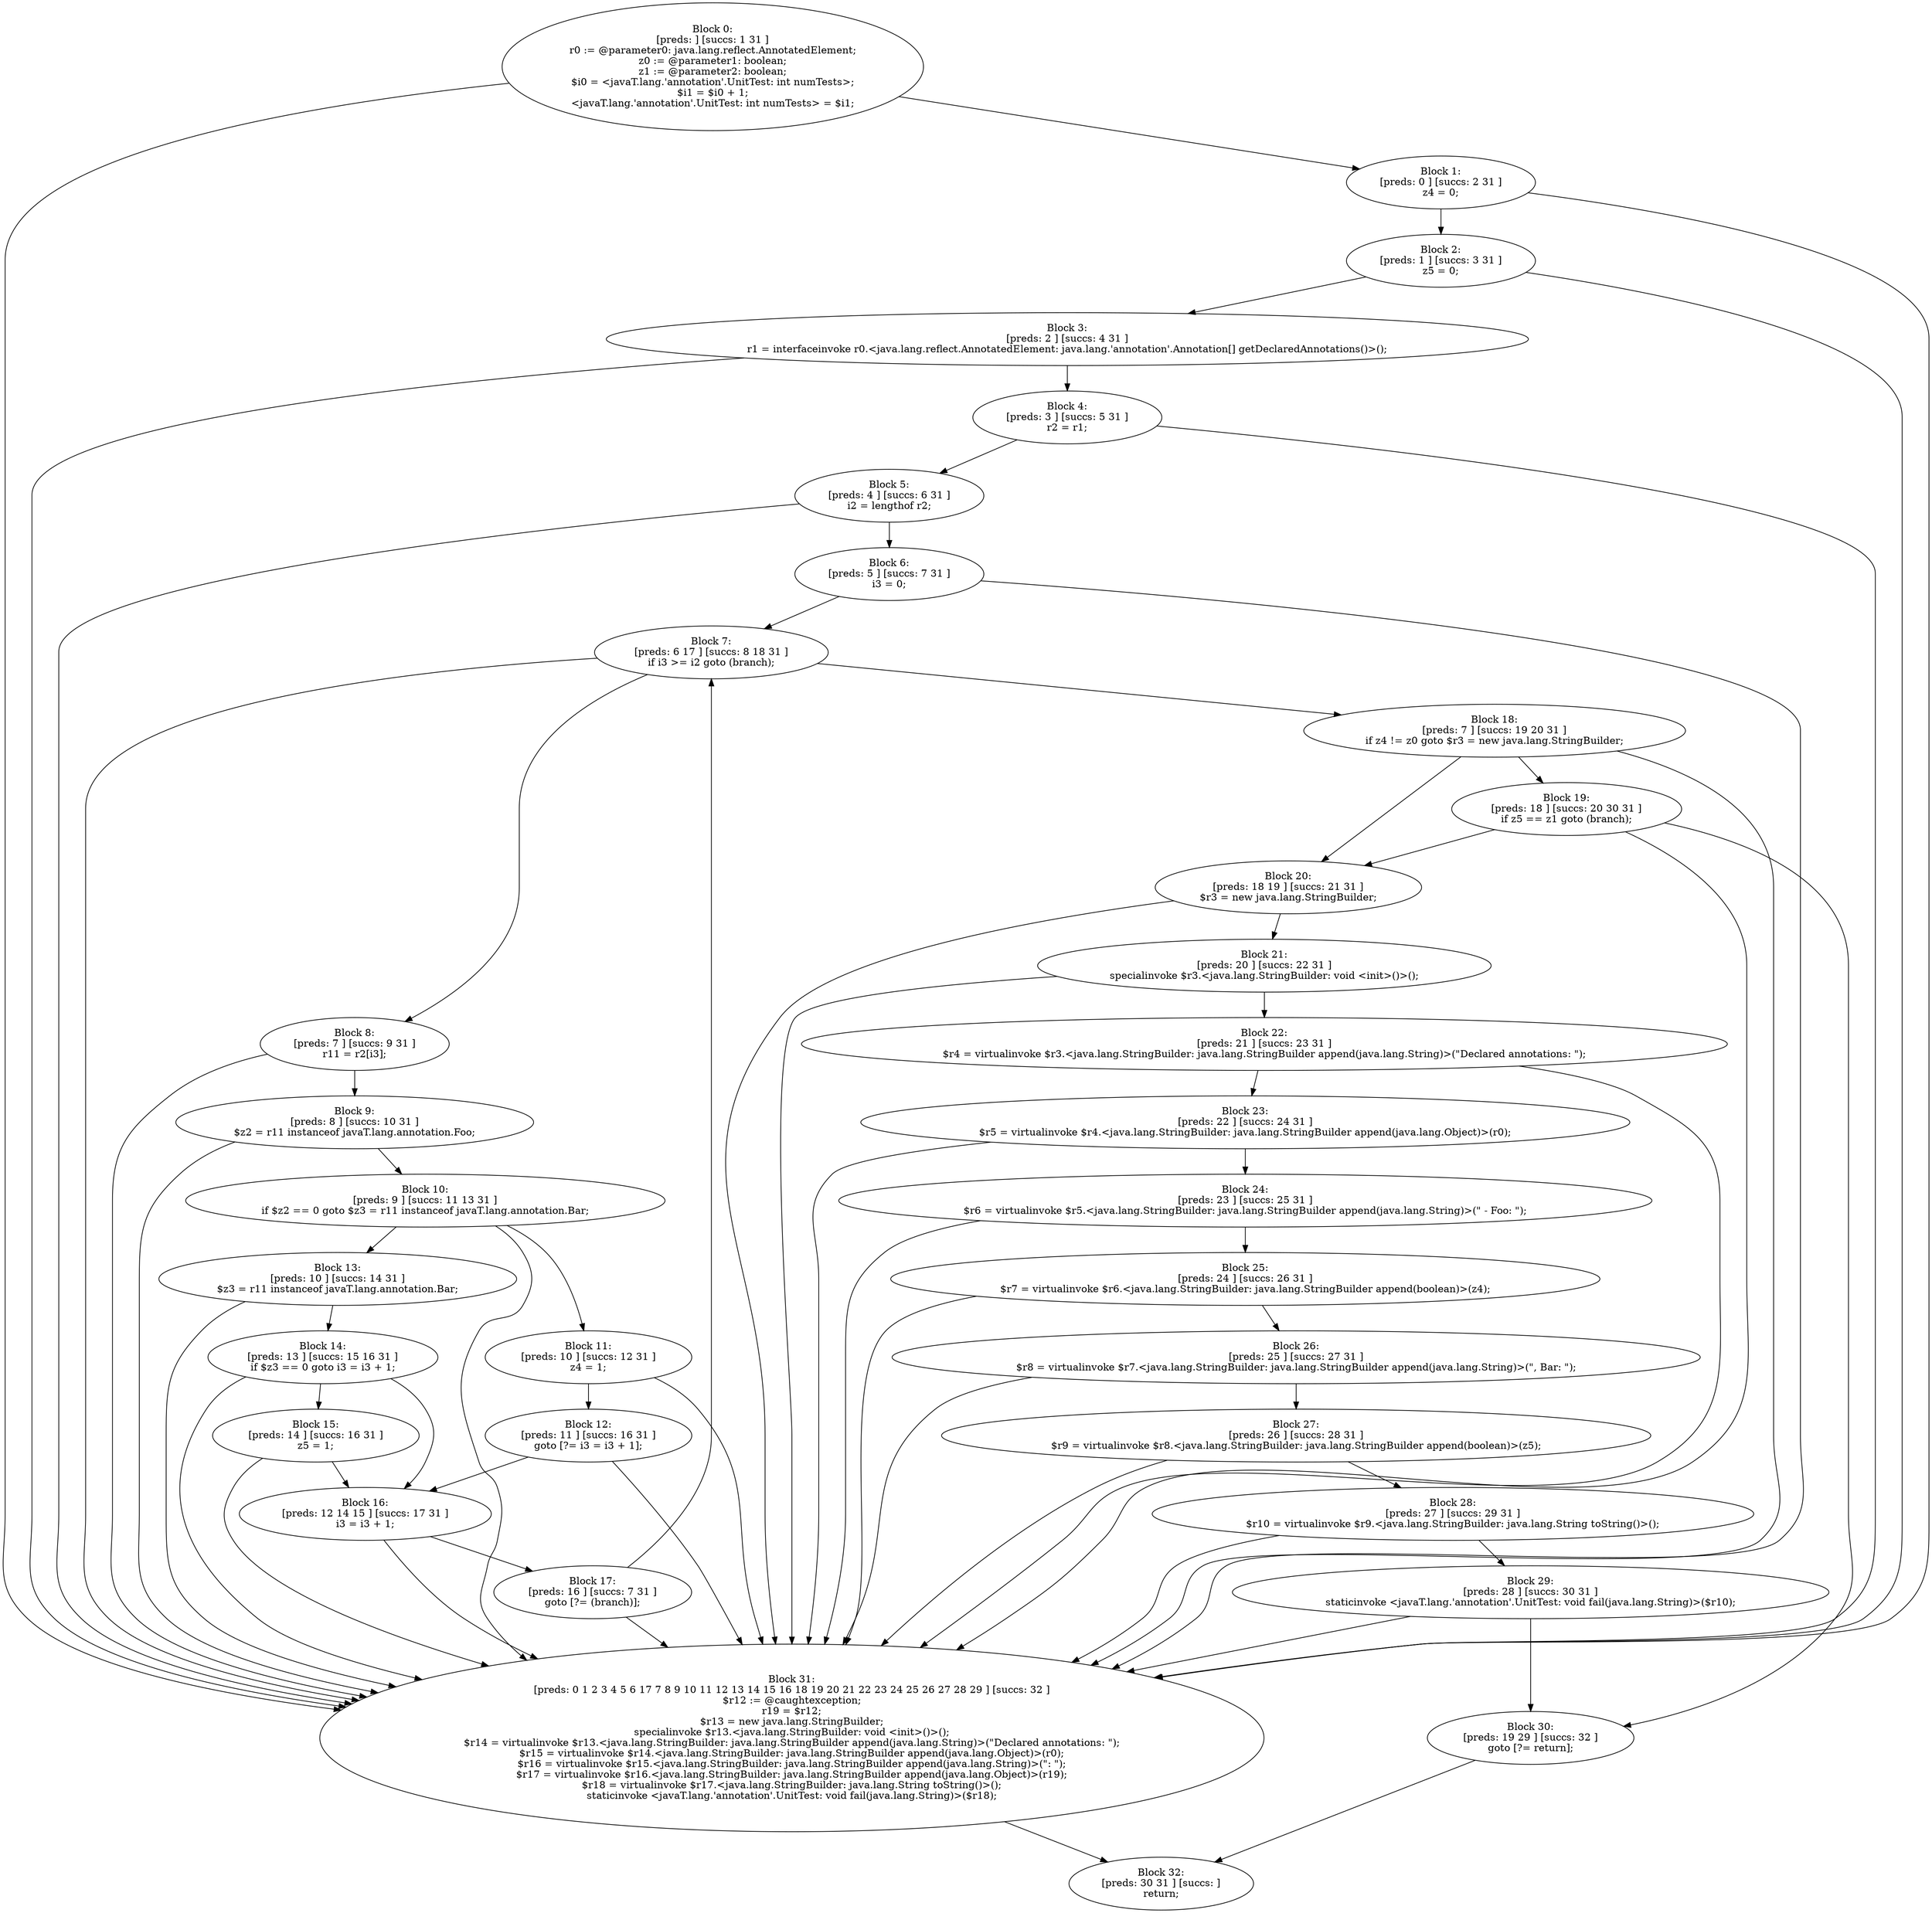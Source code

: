 digraph "unitGraph" {
    "Block 0:
[preds: ] [succs: 1 31 ]
r0 := @parameter0: java.lang.reflect.AnnotatedElement;
z0 := @parameter1: boolean;
z1 := @parameter2: boolean;
$i0 = <javaT.lang.'annotation'.UnitTest: int numTests>;
$i1 = $i0 + 1;
<javaT.lang.'annotation'.UnitTest: int numTests> = $i1;
"
    "Block 1:
[preds: 0 ] [succs: 2 31 ]
z4 = 0;
"
    "Block 2:
[preds: 1 ] [succs: 3 31 ]
z5 = 0;
"
    "Block 3:
[preds: 2 ] [succs: 4 31 ]
r1 = interfaceinvoke r0.<java.lang.reflect.AnnotatedElement: java.lang.'annotation'.Annotation[] getDeclaredAnnotations()>();
"
    "Block 4:
[preds: 3 ] [succs: 5 31 ]
r2 = r1;
"
    "Block 5:
[preds: 4 ] [succs: 6 31 ]
i2 = lengthof r2;
"
    "Block 6:
[preds: 5 ] [succs: 7 31 ]
i3 = 0;
"
    "Block 7:
[preds: 6 17 ] [succs: 8 18 31 ]
if i3 >= i2 goto (branch);
"
    "Block 8:
[preds: 7 ] [succs: 9 31 ]
r11 = r2[i3];
"
    "Block 9:
[preds: 8 ] [succs: 10 31 ]
$z2 = r11 instanceof javaT.lang.annotation.Foo;
"
    "Block 10:
[preds: 9 ] [succs: 11 13 31 ]
if $z2 == 0 goto $z3 = r11 instanceof javaT.lang.annotation.Bar;
"
    "Block 11:
[preds: 10 ] [succs: 12 31 ]
z4 = 1;
"
    "Block 12:
[preds: 11 ] [succs: 16 31 ]
goto [?= i3 = i3 + 1];
"
    "Block 13:
[preds: 10 ] [succs: 14 31 ]
$z3 = r11 instanceof javaT.lang.annotation.Bar;
"
    "Block 14:
[preds: 13 ] [succs: 15 16 31 ]
if $z3 == 0 goto i3 = i3 + 1;
"
    "Block 15:
[preds: 14 ] [succs: 16 31 ]
z5 = 1;
"
    "Block 16:
[preds: 12 14 15 ] [succs: 17 31 ]
i3 = i3 + 1;
"
    "Block 17:
[preds: 16 ] [succs: 7 31 ]
goto [?= (branch)];
"
    "Block 18:
[preds: 7 ] [succs: 19 20 31 ]
if z4 != z0 goto $r3 = new java.lang.StringBuilder;
"
    "Block 19:
[preds: 18 ] [succs: 20 30 31 ]
if z5 == z1 goto (branch);
"
    "Block 20:
[preds: 18 19 ] [succs: 21 31 ]
$r3 = new java.lang.StringBuilder;
"
    "Block 21:
[preds: 20 ] [succs: 22 31 ]
specialinvoke $r3.<java.lang.StringBuilder: void <init>()>();
"
    "Block 22:
[preds: 21 ] [succs: 23 31 ]
$r4 = virtualinvoke $r3.<java.lang.StringBuilder: java.lang.StringBuilder append(java.lang.String)>(\"Declared annotations: \");
"
    "Block 23:
[preds: 22 ] [succs: 24 31 ]
$r5 = virtualinvoke $r4.<java.lang.StringBuilder: java.lang.StringBuilder append(java.lang.Object)>(r0);
"
    "Block 24:
[preds: 23 ] [succs: 25 31 ]
$r6 = virtualinvoke $r5.<java.lang.StringBuilder: java.lang.StringBuilder append(java.lang.String)>(\" - Foo: \");
"
    "Block 25:
[preds: 24 ] [succs: 26 31 ]
$r7 = virtualinvoke $r6.<java.lang.StringBuilder: java.lang.StringBuilder append(boolean)>(z4);
"
    "Block 26:
[preds: 25 ] [succs: 27 31 ]
$r8 = virtualinvoke $r7.<java.lang.StringBuilder: java.lang.StringBuilder append(java.lang.String)>(\", Bar: \");
"
    "Block 27:
[preds: 26 ] [succs: 28 31 ]
$r9 = virtualinvoke $r8.<java.lang.StringBuilder: java.lang.StringBuilder append(boolean)>(z5);
"
    "Block 28:
[preds: 27 ] [succs: 29 31 ]
$r10 = virtualinvoke $r9.<java.lang.StringBuilder: java.lang.String toString()>();
"
    "Block 29:
[preds: 28 ] [succs: 30 31 ]
staticinvoke <javaT.lang.'annotation'.UnitTest: void fail(java.lang.String)>($r10);
"
    "Block 30:
[preds: 19 29 ] [succs: 32 ]
goto [?= return];
"
    "Block 31:
[preds: 0 1 2 3 4 5 6 17 7 8 9 10 11 12 13 14 15 16 18 19 20 21 22 23 24 25 26 27 28 29 ] [succs: 32 ]
$r12 := @caughtexception;
r19 = $r12;
$r13 = new java.lang.StringBuilder;
specialinvoke $r13.<java.lang.StringBuilder: void <init>()>();
$r14 = virtualinvoke $r13.<java.lang.StringBuilder: java.lang.StringBuilder append(java.lang.String)>(\"Declared annotations: \");
$r15 = virtualinvoke $r14.<java.lang.StringBuilder: java.lang.StringBuilder append(java.lang.Object)>(r0);
$r16 = virtualinvoke $r15.<java.lang.StringBuilder: java.lang.StringBuilder append(java.lang.String)>(\": \");
$r17 = virtualinvoke $r16.<java.lang.StringBuilder: java.lang.StringBuilder append(java.lang.Object)>(r19);
$r18 = virtualinvoke $r17.<java.lang.StringBuilder: java.lang.String toString()>();
staticinvoke <javaT.lang.'annotation'.UnitTest: void fail(java.lang.String)>($r18);
"
    "Block 32:
[preds: 30 31 ] [succs: ]
return;
"
    "Block 0:
[preds: ] [succs: 1 31 ]
r0 := @parameter0: java.lang.reflect.AnnotatedElement;
z0 := @parameter1: boolean;
z1 := @parameter2: boolean;
$i0 = <javaT.lang.'annotation'.UnitTest: int numTests>;
$i1 = $i0 + 1;
<javaT.lang.'annotation'.UnitTest: int numTests> = $i1;
"->"Block 1:
[preds: 0 ] [succs: 2 31 ]
z4 = 0;
";
    "Block 0:
[preds: ] [succs: 1 31 ]
r0 := @parameter0: java.lang.reflect.AnnotatedElement;
z0 := @parameter1: boolean;
z1 := @parameter2: boolean;
$i0 = <javaT.lang.'annotation'.UnitTest: int numTests>;
$i1 = $i0 + 1;
<javaT.lang.'annotation'.UnitTest: int numTests> = $i1;
"->"Block 31:
[preds: 0 1 2 3 4 5 6 17 7 8 9 10 11 12 13 14 15 16 18 19 20 21 22 23 24 25 26 27 28 29 ] [succs: 32 ]
$r12 := @caughtexception;
r19 = $r12;
$r13 = new java.lang.StringBuilder;
specialinvoke $r13.<java.lang.StringBuilder: void <init>()>();
$r14 = virtualinvoke $r13.<java.lang.StringBuilder: java.lang.StringBuilder append(java.lang.String)>(\"Declared annotations: \");
$r15 = virtualinvoke $r14.<java.lang.StringBuilder: java.lang.StringBuilder append(java.lang.Object)>(r0);
$r16 = virtualinvoke $r15.<java.lang.StringBuilder: java.lang.StringBuilder append(java.lang.String)>(\": \");
$r17 = virtualinvoke $r16.<java.lang.StringBuilder: java.lang.StringBuilder append(java.lang.Object)>(r19);
$r18 = virtualinvoke $r17.<java.lang.StringBuilder: java.lang.String toString()>();
staticinvoke <javaT.lang.'annotation'.UnitTest: void fail(java.lang.String)>($r18);
";
    "Block 1:
[preds: 0 ] [succs: 2 31 ]
z4 = 0;
"->"Block 2:
[preds: 1 ] [succs: 3 31 ]
z5 = 0;
";
    "Block 1:
[preds: 0 ] [succs: 2 31 ]
z4 = 0;
"->"Block 31:
[preds: 0 1 2 3 4 5 6 17 7 8 9 10 11 12 13 14 15 16 18 19 20 21 22 23 24 25 26 27 28 29 ] [succs: 32 ]
$r12 := @caughtexception;
r19 = $r12;
$r13 = new java.lang.StringBuilder;
specialinvoke $r13.<java.lang.StringBuilder: void <init>()>();
$r14 = virtualinvoke $r13.<java.lang.StringBuilder: java.lang.StringBuilder append(java.lang.String)>(\"Declared annotations: \");
$r15 = virtualinvoke $r14.<java.lang.StringBuilder: java.lang.StringBuilder append(java.lang.Object)>(r0);
$r16 = virtualinvoke $r15.<java.lang.StringBuilder: java.lang.StringBuilder append(java.lang.String)>(\": \");
$r17 = virtualinvoke $r16.<java.lang.StringBuilder: java.lang.StringBuilder append(java.lang.Object)>(r19);
$r18 = virtualinvoke $r17.<java.lang.StringBuilder: java.lang.String toString()>();
staticinvoke <javaT.lang.'annotation'.UnitTest: void fail(java.lang.String)>($r18);
";
    "Block 2:
[preds: 1 ] [succs: 3 31 ]
z5 = 0;
"->"Block 3:
[preds: 2 ] [succs: 4 31 ]
r1 = interfaceinvoke r0.<java.lang.reflect.AnnotatedElement: java.lang.'annotation'.Annotation[] getDeclaredAnnotations()>();
";
    "Block 2:
[preds: 1 ] [succs: 3 31 ]
z5 = 0;
"->"Block 31:
[preds: 0 1 2 3 4 5 6 17 7 8 9 10 11 12 13 14 15 16 18 19 20 21 22 23 24 25 26 27 28 29 ] [succs: 32 ]
$r12 := @caughtexception;
r19 = $r12;
$r13 = new java.lang.StringBuilder;
specialinvoke $r13.<java.lang.StringBuilder: void <init>()>();
$r14 = virtualinvoke $r13.<java.lang.StringBuilder: java.lang.StringBuilder append(java.lang.String)>(\"Declared annotations: \");
$r15 = virtualinvoke $r14.<java.lang.StringBuilder: java.lang.StringBuilder append(java.lang.Object)>(r0);
$r16 = virtualinvoke $r15.<java.lang.StringBuilder: java.lang.StringBuilder append(java.lang.String)>(\": \");
$r17 = virtualinvoke $r16.<java.lang.StringBuilder: java.lang.StringBuilder append(java.lang.Object)>(r19);
$r18 = virtualinvoke $r17.<java.lang.StringBuilder: java.lang.String toString()>();
staticinvoke <javaT.lang.'annotation'.UnitTest: void fail(java.lang.String)>($r18);
";
    "Block 3:
[preds: 2 ] [succs: 4 31 ]
r1 = interfaceinvoke r0.<java.lang.reflect.AnnotatedElement: java.lang.'annotation'.Annotation[] getDeclaredAnnotations()>();
"->"Block 4:
[preds: 3 ] [succs: 5 31 ]
r2 = r1;
";
    "Block 3:
[preds: 2 ] [succs: 4 31 ]
r1 = interfaceinvoke r0.<java.lang.reflect.AnnotatedElement: java.lang.'annotation'.Annotation[] getDeclaredAnnotations()>();
"->"Block 31:
[preds: 0 1 2 3 4 5 6 17 7 8 9 10 11 12 13 14 15 16 18 19 20 21 22 23 24 25 26 27 28 29 ] [succs: 32 ]
$r12 := @caughtexception;
r19 = $r12;
$r13 = new java.lang.StringBuilder;
specialinvoke $r13.<java.lang.StringBuilder: void <init>()>();
$r14 = virtualinvoke $r13.<java.lang.StringBuilder: java.lang.StringBuilder append(java.lang.String)>(\"Declared annotations: \");
$r15 = virtualinvoke $r14.<java.lang.StringBuilder: java.lang.StringBuilder append(java.lang.Object)>(r0);
$r16 = virtualinvoke $r15.<java.lang.StringBuilder: java.lang.StringBuilder append(java.lang.String)>(\": \");
$r17 = virtualinvoke $r16.<java.lang.StringBuilder: java.lang.StringBuilder append(java.lang.Object)>(r19);
$r18 = virtualinvoke $r17.<java.lang.StringBuilder: java.lang.String toString()>();
staticinvoke <javaT.lang.'annotation'.UnitTest: void fail(java.lang.String)>($r18);
";
    "Block 4:
[preds: 3 ] [succs: 5 31 ]
r2 = r1;
"->"Block 5:
[preds: 4 ] [succs: 6 31 ]
i2 = lengthof r2;
";
    "Block 4:
[preds: 3 ] [succs: 5 31 ]
r2 = r1;
"->"Block 31:
[preds: 0 1 2 3 4 5 6 17 7 8 9 10 11 12 13 14 15 16 18 19 20 21 22 23 24 25 26 27 28 29 ] [succs: 32 ]
$r12 := @caughtexception;
r19 = $r12;
$r13 = new java.lang.StringBuilder;
specialinvoke $r13.<java.lang.StringBuilder: void <init>()>();
$r14 = virtualinvoke $r13.<java.lang.StringBuilder: java.lang.StringBuilder append(java.lang.String)>(\"Declared annotations: \");
$r15 = virtualinvoke $r14.<java.lang.StringBuilder: java.lang.StringBuilder append(java.lang.Object)>(r0);
$r16 = virtualinvoke $r15.<java.lang.StringBuilder: java.lang.StringBuilder append(java.lang.String)>(\": \");
$r17 = virtualinvoke $r16.<java.lang.StringBuilder: java.lang.StringBuilder append(java.lang.Object)>(r19);
$r18 = virtualinvoke $r17.<java.lang.StringBuilder: java.lang.String toString()>();
staticinvoke <javaT.lang.'annotation'.UnitTest: void fail(java.lang.String)>($r18);
";
    "Block 5:
[preds: 4 ] [succs: 6 31 ]
i2 = lengthof r2;
"->"Block 6:
[preds: 5 ] [succs: 7 31 ]
i3 = 0;
";
    "Block 5:
[preds: 4 ] [succs: 6 31 ]
i2 = lengthof r2;
"->"Block 31:
[preds: 0 1 2 3 4 5 6 17 7 8 9 10 11 12 13 14 15 16 18 19 20 21 22 23 24 25 26 27 28 29 ] [succs: 32 ]
$r12 := @caughtexception;
r19 = $r12;
$r13 = new java.lang.StringBuilder;
specialinvoke $r13.<java.lang.StringBuilder: void <init>()>();
$r14 = virtualinvoke $r13.<java.lang.StringBuilder: java.lang.StringBuilder append(java.lang.String)>(\"Declared annotations: \");
$r15 = virtualinvoke $r14.<java.lang.StringBuilder: java.lang.StringBuilder append(java.lang.Object)>(r0);
$r16 = virtualinvoke $r15.<java.lang.StringBuilder: java.lang.StringBuilder append(java.lang.String)>(\": \");
$r17 = virtualinvoke $r16.<java.lang.StringBuilder: java.lang.StringBuilder append(java.lang.Object)>(r19);
$r18 = virtualinvoke $r17.<java.lang.StringBuilder: java.lang.String toString()>();
staticinvoke <javaT.lang.'annotation'.UnitTest: void fail(java.lang.String)>($r18);
";
    "Block 6:
[preds: 5 ] [succs: 7 31 ]
i3 = 0;
"->"Block 7:
[preds: 6 17 ] [succs: 8 18 31 ]
if i3 >= i2 goto (branch);
";
    "Block 6:
[preds: 5 ] [succs: 7 31 ]
i3 = 0;
"->"Block 31:
[preds: 0 1 2 3 4 5 6 17 7 8 9 10 11 12 13 14 15 16 18 19 20 21 22 23 24 25 26 27 28 29 ] [succs: 32 ]
$r12 := @caughtexception;
r19 = $r12;
$r13 = new java.lang.StringBuilder;
specialinvoke $r13.<java.lang.StringBuilder: void <init>()>();
$r14 = virtualinvoke $r13.<java.lang.StringBuilder: java.lang.StringBuilder append(java.lang.String)>(\"Declared annotations: \");
$r15 = virtualinvoke $r14.<java.lang.StringBuilder: java.lang.StringBuilder append(java.lang.Object)>(r0);
$r16 = virtualinvoke $r15.<java.lang.StringBuilder: java.lang.StringBuilder append(java.lang.String)>(\": \");
$r17 = virtualinvoke $r16.<java.lang.StringBuilder: java.lang.StringBuilder append(java.lang.Object)>(r19);
$r18 = virtualinvoke $r17.<java.lang.StringBuilder: java.lang.String toString()>();
staticinvoke <javaT.lang.'annotation'.UnitTest: void fail(java.lang.String)>($r18);
";
    "Block 7:
[preds: 6 17 ] [succs: 8 18 31 ]
if i3 >= i2 goto (branch);
"->"Block 8:
[preds: 7 ] [succs: 9 31 ]
r11 = r2[i3];
";
    "Block 7:
[preds: 6 17 ] [succs: 8 18 31 ]
if i3 >= i2 goto (branch);
"->"Block 18:
[preds: 7 ] [succs: 19 20 31 ]
if z4 != z0 goto $r3 = new java.lang.StringBuilder;
";
    "Block 7:
[preds: 6 17 ] [succs: 8 18 31 ]
if i3 >= i2 goto (branch);
"->"Block 31:
[preds: 0 1 2 3 4 5 6 17 7 8 9 10 11 12 13 14 15 16 18 19 20 21 22 23 24 25 26 27 28 29 ] [succs: 32 ]
$r12 := @caughtexception;
r19 = $r12;
$r13 = new java.lang.StringBuilder;
specialinvoke $r13.<java.lang.StringBuilder: void <init>()>();
$r14 = virtualinvoke $r13.<java.lang.StringBuilder: java.lang.StringBuilder append(java.lang.String)>(\"Declared annotations: \");
$r15 = virtualinvoke $r14.<java.lang.StringBuilder: java.lang.StringBuilder append(java.lang.Object)>(r0);
$r16 = virtualinvoke $r15.<java.lang.StringBuilder: java.lang.StringBuilder append(java.lang.String)>(\": \");
$r17 = virtualinvoke $r16.<java.lang.StringBuilder: java.lang.StringBuilder append(java.lang.Object)>(r19);
$r18 = virtualinvoke $r17.<java.lang.StringBuilder: java.lang.String toString()>();
staticinvoke <javaT.lang.'annotation'.UnitTest: void fail(java.lang.String)>($r18);
";
    "Block 8:
[preds: 7 ] [succs: 9 31 ]
r11 = r2[i3];
"->"Block 9:
[preds: 8 ] [succs: 10 31 ]
$z2 = r11 instanceof javaT.lang.annotation.Foo;
";
    "Block 8:
[preds: 7 ] [succs: 9 31 ]
r11 = r2[i3];
"->"Block 31:
[preds: 0 1 2 3 4 5 6 17 7 8 9 10 11 12 13 14 15 16 18 19 20 21 22 23 24 25 26 27 28 29 ] [succs: 32 ]
$r12 := @caughtexception;
r19 = $r12;
$r13 = new java.lang.StringBuilder;
specialinvoke $r13.<java.lang.StringBuilder: void <init>()>();
$r14 = virtualinvoke $r13.<java.lang.StringBuilder: java.lang.StringBuilder append(java.lang.String)>(\"Declared annotations: \");
$r15 = virtualinvoke $r14.<java.lang.StringBuilder: java.lang.StringBuilder append(java.lang.Object)>(r0);
$r16 = virtualinvoke $r15.<java.lang.StringBuilder: java.lang.StringBuilder append(java.lang.String)>(\": \");
$r17 = virtualinvoke $r16.<java.lang.StringBuilder: java.lang.StringBuilder append(java.lang.Object)>(r19);
$r18 = virtualinvoke $r17.<java.lang.StringBuilder: java.lang.String toString()>();
staticinvoke <javaT.lang.'annotation'.UnitTest: void fail(java.lang.String)>($r18);
";
    "Block 9:
[preds: 8 ] [succs: 10 31 ]
$z2 = r11 instanceof javaT.lang.annotation.Foo;
"->"Block 10:
[preds: 9 ] [succs: 11 13 31 ]
if $z2 == 0 goto $z3 = r11 instanceof javaT.lang.annotation.Bar;
";
    "Block 9:
[preds: 8 ] [succs: 10 31 ]
$z2 = r11 instanceof javaT.lang.annotation.Foo;
"->"Block 31:
[preds: 0 1 2 3 4 5 6 17 7 8 9 10 11 12 13 14 15 16 18 19 20 21 22 23 24 25 26 27 28 29 ] [succs: 32 ]
$r12 := @caughtexception;
r19 = $r12;
$r13 = new java.lang.StringBuilder;
specialinvoke $r13.<java.lang.StringBuilder: void <init>()>();
$r14 = virtualinvoke $r13.<java.lang.StringBuilder: java.lang.StringBuilder append(java.lang.String)>(\"Declared annotations: \");
$r15 = virtualinvoke $r14.<java.lang.StringBuilder: java.lang.StringBuilder append(java.lang.Object)>(r0);
$r16 = virtualinvoke $r15.<java.lang.StringBuilder: java.lang.StringBuilder append(java.lang.String)>(\": \");
$r17 = virtualinvoke $r16.<java.lang.StringBuilder: java.lang.StringBuilder append(java.lang.Object)>(r19);
$r18 = virtualinvoke $r17.<java.lang.StringBuilder: java.lang.String toString()>();
staticinvoke <javaT.lang.'annotation'.UnitTest: void fail(java.lang.String)>($r18);
";
    "Block 10:
[preds: 9 ] [succs: 11 13 31 ]
if $z2 == 0 goto $z3 = r11 instanceof javaT.lang.annotation.Bar;
"->"Block 11:
[preds: 10 ] [succs: 12 31 ]
z4 = 1;
";
    "Block 10:
[preds: 9 ] [succs: 11 13 31 ]
if $z2 == 0 goto $z3 = r11 instanceof javaT.lang.annotation.Bar;
"->"Block 13:
[preds: 10 ] [succs: 14 31 ]
$z3 = r11 instanceof javaT.lang.annotation.Bar;
";
    "Block 10:
[preds: 9 ] [succs: 11 13 31 ]
if $z2 == 0 goto $z3 = r11 instanceof javaT.lang.annotation.Bar;
"->"Block 31:
[preds: 0 1 2 3 4 5 6 17 7 8 9 10 11 12 13 14 15 16 18 19 20 21 22 23 24 25 26 27 28 29 ] [succs: 32 ]
$r12 := @caughtexception;
r19 = $r12;
$r13 = new java.lang.StringBuilder;
specialinvoke $r13.<java.lang.StringBuilder: void <init>()>();
$r14 = virtualinvoke $r13.<java.lang.StringBuilder: java.lang.StringBuilder append(java.lang.String)>(\"Declared annotations: \");
$r15 = virtualinvoke $r14.<java.lang.StringBuilder: java.lang.StringBuilder append(java.lang.Object)>(r0);
$r16 = virtualinvoke $r15.<java.lang.StringBuilder: java.lang.StringBuilder append(java.lang.String)>(\": \");
$r17 = virtualinvoke $r16.<java.lang.StringBuilder: java.lang.StringBuilder append(java.lang.Object)>(r19);
$r18 = virtualinvoke $r17.<java.lang.StringBuilder: java.lang.String toString()>();
staticinvoke <javaT.lang.'annotation'.UnitTest: void fail(java.lang.String)>($r18);
";
    "Block 11:
[preds: 10 ] [succs: 12 31 ]
z4 = 1;
"->"Block 12:
[preds: 11 ] [succs: 16 31 ]
goto [?= i3 = i3 + 1];
";
    "Block 11:
[preds: 10 ] [succs: 12 31 ]
z4 = 1;
"->"Block 31:
[preds: 0 1 2 3 4 5 6 17 7 8 9 10 11 12 13 14 15 16 18 19 20 21 22 23 24 25 26 27 28 29 ] [succs: 32 ]
$r12 := @caughtexception;
r19 = $r12;
$r13 = new java.lang.StringBuilder;
specialinvoke $r13.<java.lang.StringBuilder: void <init>()>();
$r14 = virtualinvoke $r13.<java.lang.StringBuilder: java.lang.StringBuilder append(java.lang.String)>(\"Declared annotations: \");
$r15 = virtualinvoke $r14.<java.lang.StringBuilder: java.lang.StringBuilder append(java.lang.Object)>(r0);
$r16 = virtualinvoke $r15.<java.lang.StringBuilder: java.lang.StringBuilder append(java.lang.String)>(\": \");
$r17 = virtualinvoke $r16.<java.lang.StringBuilder: java.lang.StringBuilder append(java.lang.Object)>(r19);
$r18 = virtualinvoke $r17.<java.lang.StringBuilder: java.lang.String toString()>();
staticinvoke <javaT.lang.'annotation'.UnitTest: void fail(java.lang.String)>($r18);
";
    "Block 12:
[preds: 11 ] [succs: 16 31 ]
goto [?= i3 = i3 + 1];
"->"Block 16:
[preds: 12 14 15 ] [succs: 17 31 ]
i3 = i3 + 1;
";
    "Block 12:
[preds: 11 ] [succs: 16 31 ]
goto [?= i3 = i3 + 1];
"->"Block 31:
[preds: 0 1 2 3 4 5 6 17 7 8 9 10 11 12 13 14 15 16 18 19 20 21 22 23 24 25 26 27 28 29 ] [succs: 32 ]
$r12 := @caughtexception;
r19 = $r12;
$r13 = new java.lang.StringBuilder;
specialinvoke $r13.<java.lang.StringBuilder: void <init>()>();
$r14 = virtualinvoke $r13.<java.lang.StringBuilder: java.lang.StringBuilder append(java.lang.String)>(\"Declared annotations: \");
$r15 = virtualinvoke $r14.<java.lang.StringBuilder: java.lang.StringBuilder append(java.lang.Object)>(r0);
$r16 = virtualinvoke $r15.<java.lang.StringBuilder: java.lang.StringBuilder append(java.lang.String)>(\": \");
$r17 = virtualinvoke $r16.<java.lang.StringBuilder: java.lang.StringBuilder append(java.lang.Object)>(r19);
$r18 = virtualinvoke $r17.<java.lang.StringBuilder: java.lang.String toString()>();
staticinvoke <javaT.lang.'annotation'.UnitTest: void fail(java.lang.String)>($r18);
";
    "Block 13:
[preds: 10 ] [succs: 14 31 ]
$z3 = r11 instanceof javaT.lang.annotation.Bar;
"->"Block 14:
[preds: 13 ] [succs: 15 16 31 ]
if $z3 == 0 goto i3 = i3 + 1;
";
    "Block 13:
[preds: 10 ] [succs: 14 31 ]
$z3 = r11 instanceof javaT.lang.annotation.Bar;
"->"Block 31:
[preds: 0 1 2 3 4 5 6 17 7 8 9 10 11 12 13 14 15 16 18 19 20 21 22 23 24 25 26 27 28 29 ] [succs: 32 ]
$r12 := @caughtexception;
r19 = $r12;
$r13 = new java.lang.StringBuilder;
specialinvoke $r13.<java.lang.StringBuilder: void <init>()>();
$r14 = virtualinvoke $r13.<java.lang.StringBuilder: java.lang.StringBuilder append(java.lang.String)>(\"Declared annotations: \");
$r15 = virtualinvoke $r14.<java.lang.StringBuilder: java.lang.StringBuilder append(java.lang.Object)>(r0);
$r16 = virtualinvoke $r15.<java.lang.StringBuilder: java.lang.StringBuilder append(java.lang.String)>(\": \");
$r17 = virtualinvoke $r16.<java.lang.StringBuilder: java.lang.StringBuilder append(java.lang.Object)>(r19);
$r18 = virtualinvoke $r17.<java.lang.StringBuilder: java.lang.String toString()>();
staticinvoke <javaT.lang.'annotation'.UnitTest: void fail(java.lang.String)>($r18);
";
    "Block 14:
[preds: 13 ] [succs: 15 16 31 ]
if $z3 == 0 goto i3 = i3 + 1;
"->"Block 15:
[preds: 14 ] [succs: 16 31 ]
z5 = 1;
";
    "Block 14:
[preds: 13 ] [succs: 15 16 31 ]
if $z3 == 0 goto i3 = i3 + 1;
"->"Block 16:
[preds: 12 14 15 ] [succs: 17 31 ]
i3 = i3 + 1;
";
    "Block 14:
[preds: 13 ] [succs: 15 16 31 ]
if $z3 == 0 goto i3 = i3 + 1;
"->"Block 31:
[preds: 0 1 2 3 4 5 6 17 7 8 9 10 11 12 13 14 15 16 18 19 20 21 22 23 24 25 26 27 28 29 ] [succs: 32 ]
$r12 := @caughtexception;
r19 = $r12;
$r13 = new java.lang.StringBuilder;
specialinvoke $r13.<java.lang.StringBuilder: void <init>()>();
$r14 = virtualinvoke $r13.<java.lang.StringBuilder: java.lang.StringBuilder append(java.lang.String)>(\"Declared annotations: \");
$r15 = virtualinvoke $r14.<java.lang.StringBuilder: java.lang.StringBuilder append(java.lang.Object)>(r0);
$r16 = virtualinvoke $r15.<java.lang.StringBuilder: java.lang.StringBuilder append(java.lang.String)>(\": \");
$r17 = virtualinvoke $r16.<java.lang.StringBuilder: java.lang.StringBuilder append(java.lang.Object)>(r19);
$r18 = virtualinvoke $r17.<java.lang.StringBuilder: java.lang.String toString()>();
staticinvoke <javaT.lang.'annotation'.UnitTest: void fail(java.lang.String)>($r18);
";
    "Block 15:
[preds: 14 ] [succs: 16 31 ]
z5 = 1;
"->"Block 16:
[preds: 12 14 15 ] [succs: 17 31 ]
i3 = i3 + 1;
";
    "Block 15:
[preds: 14 ] [succs: 16 31 ]
z5 = 1;
"->"Block 31:
[preds: 0 1 2 3 4 5 6 17 7 8 9 10 11 12 13 14 15 16 18 19 20 21 22 23 24 25 26 27 28 29 ] [succs: 32 ]
$r12 := @caughtexception;
r19 = $r12;
$r13 = new java.lang.StringBuilder;
specialinvoke $r13.<java.lang.StringBuilder: void <init>()>();
$r14 = virtualinvoke $r13.<java.lang.StringBuilder: java.lang.StringBuilder append(java.lang.String)>(\"Declared annotations: \");
$r15 = virtualinvoke $r14.<java.lang.StringBuilder: java.lang.StringBuilder append(java.lang.Object)>(r0);
$r16 = virtualinvoke $r15.<java.lang.StringBuilder: java.lang.StringBuilder append(java.lang.String)>(\": \");
$r17 = virtualinvoke $r16.<java.lang.StringBuilder: java.lang.StringBuilder append(java.lang.Object)>(r19);
$r18 = virtualinvoke $r17.<java.lang.StringBuilder: java.lang.String toString()>();
staticinvoke <javaT.lang.'annotation'.UnitTest: void fail(java.lang.String)>($r18);
";
    "Block 16:
[preds: 12 14 15 ] [succs: 17 31 ]
i3 = i3 + 1;
"->"Block 17:
[preds: 16 ] [succs: 7 31 ]
goto [?= (branch)];
";
    "Block 16:
[preds: 12 14 15 ] [succs: 17 31 ]
i3 = i3 + 1;
"->"Block 31:
[preds: 0 1 2 3 4 5 6 17 7 8 9 10 11 12 13 14 15 16 18 19 20 21 22 23 24 25 26 27 28 29 ] [succs: 32 ]
$r12 := @caughtexception;
r19 = $r12;
$r13 = new java.lang.StringBuilder;
specialinvoke $r13.<java.lang.StringBuilder: void <init>()>();
$r14 = virtualinvoke $r13.<java.lang.StringBuilder: java.lang.StringBuilder append(java.lang.String)>(\"Declared annotations: \");
$r15 = virtualinvoke $r14.<java.lang.StringBuilder: java.lang.StringBuilder append(java.lang.Object)>(r0);
$r16 = virtualinvoke $r15.<java.lang.StringBuilder: java.lang.StringBuilder append(java.lang.String)>(\": \");
$r17 = virtualinvoke $r16.<java.lang.StringBuilder: java.lang.StringBuilder append(java.lang.Object)>(r19);
$r18 = virtualinvoke $r17.<java.lang.StringBuilder: java.lang.String toString()>();
staticinvoke <javaT.lang.'annotation'.UnitTest: void fail(java.lang.String)>($r18);
";
    "Block 17:
[preds: 16 ] [succs: 7 31 ]
goto [?= (branch)];
"->"Block 7:
[preds: 6 17 ] [succs: 8 18 31 ]
if i3 >= i2 goto (branch);
";
    "Block 17:
[preds: 16 ] [succs: 7 31 ]
goto [?= (branch)];
"->"Block 31:
[preds: 0 1 2 3 4 5 6 17 7 8 9 10 11 12 13 14 15 16 18 19 20 21 22 23 24 25 26 27 28 29 ] [succs: 32 ]
$r12 := @caughtexception;
r19 = $r12;
$r13 = new java.lang.StringBuilder;
specialinvoke $r13.<java.lang.StringBuilder: void <init>()>();
$r14 = virtualinvoke $r13.<java.lang.StringBuilder: java.lang.StringBuilder append(java.lang.String)>(\"Declared annotations: \");
$r15 = virtualinvoke $r14.<java.lang.StringBuilder: java.lang.StringBuilder append(java.lang.Object)>(r0);
$r16 = virtualinvoke $r15.<java.lang.StringBuilder: java.lang.StringBuilder append(java.lang.String)>(\": \");
$r17 = virtualinvoke $r16.<java.lang.StringBuilder: java.lang.StringBuilder append(java.lang.Object)>(r19);
$r18 = virtualinvoke $r17.<java.lang.StringBuilder: java.lang.String toString()>();
staticinvoke <javaT.lang.'annotation'.UnitTest: void fail(java.lang.String)>($r18);
";
    "Block 18:
[preds: 7 ] [succs: 19 20 31 ]
if z4 != z0 goto $r3 = new java.lang.StringBuilder;
"->"Block 19:
[preds: 18 ] [succs: 20 30 31 ]
if z5 == z1 goto (branch);
";
    "Block 18:
[preds: 7 ] [succs: 19 20 31 ]
if z4 != z0 goto $r3 = new java.lang.StringBuilder;
"->"Block 20:
[preds: 18 19 ] [succs: 21 31 ]
$r3 = new java.lang.StringBuilder;
";
    "Block 18:
[preds: 7 ] [succs: 19 20 31 ]
if z4 != z0 goto $r3 = new java.lang.StringBuilder;
"->"Block 31:
[preds: 0 1 2 3 4 5 6 17 7 8 9 10 11 12 13 14 15 16 18 19 20 21 22 23 24 25 26 27 28 29 ] [succs: 32 ]
$r12 := @caughtexception;
r19 = $r12;
$r13 = new java.lang.StringBuilder;
specialinvoke $r13.<java.lang.StringBuilder: void <init>()>();
$r14 = virtualinvoke $r13.<java.lang.StringBuilder: java.lang.StringBuilder append(java.lang.String)>(\"Declared annotations: \");
$r15 = virtualinvoke $r14.<java.lang.StringBuilder: java.lang.StringBuilder append(java.lang.Object)>(r0);
$r16 = virtualinvoke $r15.<java.lang.StringBuilder: java.lang.StringBuilder append(java.lang.String)>(\": \");
$r17 = virtualinvoke $r16.<java.lang.StringBuilder: java.lang.StringBuilder append(java.lang.Object)>(r19);
$r18 = virtualinvoke $r17.<java.lang.StringBuilder: java.lang.String toString()>();
staticinvoke <javaT.lang.'annotation'.UnitTest: void fail(java.lang.String)>($r18);
";
    "Block 19:
[preds: 18 ] [succs: 20 30 31 ]
if z5 == z1 goto (branch);
"->"Block 20:
[preds: 18 19 ] [succs: 21 31 ]
$r3 = new java.lang.StringBuilder;
";
    "Block 19:
[preds: 18 ] [succs: 20 30 31 ]
if z5 == z1 goto (branch);
"->"Block 30:
[preds: 19 29 ] [succs: 32 ]
goto [?= return];
";
    "Block 19:
[preds: 18 ] [succs: 20 30 31 ]
if z5 == z1 goto (branch);
"->"Block 31:
[preds: 0 1 2 3 4 5 6 17 7 8 9 10 11 12 13 14 15 16 18 19 20 21 22 23 24 25 26 27 28 29 ] [succs: 32 ]
$r12 := @caughtexception;
r19 = $r12;
$r13 = new java.lang.StringBuilder;
specialinvoke $r13.<java.lang.StringBuilder: void <init>()>();
$r14 = virtualinvoke $r13.<java.lang.StringBuilder: java.lang.StringBuilder append(java.lang.String)>(\"Declared annotations: \");
$r15 = virtualinvoke $r14.<java.lang.StringBuilder: java.lang.StringBuilder append(java.lang.Object)>(r0);
$r16 = virtualinvoke $r15.<java.lang.StringBuilder: java.lang.StringBuilder append(java.lang.String)>(\": \");
$r17 = virtualinvoke $r16.<java.lang.StringBuilder: java.lang.StringBuilder append(java.lang.Object)>(r19);
$r18 = virtualinvoke $r17.<java.lang.StringBuilder: java.lang.String toString()>();
staticinvoke <javaT.lang.'annotation'.UnitTest: void fail(java.lang.String)>($r18);
";
    "Block 20:
[preds: 18 19 ] [succs: 21 31 ]
$r3 = new java.lang.StringBuilder;
"->"Block 21:
[preds: 20 ] [succs: 22 31 ]
specialinvoke $r3.<java.lang.StringBuilder: void <init>()>();
";
    "Block 20:
[preds: 18 19 ] [succs: 21 31 ]
$r3 = new java.lang.StringBuilder;
"->"Block 31:
[preds: 0 1 2 3 4 5 6 17 7 8 9 10 11 12 13 14 15 16 18 19 20 21 22 23 24 25 26 27 28 29 ] [succs: 32 ]
$r12 := @caughtexception;
r19 = $r12;
$r13 = new java.lang.StringBuilder;
specialinvoke $r13.<java.lang.StringBuilder: void <init>()>();
$r14 = virtualinvoke $r13.<java.lang.StringBuilder: java.lang.StringBuilder append(java.lang.String)>(\"Declared annotations: \");
$r15 = virtualinvoke $r14.<java.lang.StringBuilder: java.lang.StringBuilder append(java.lang.Object)>(r0);
$r16 = virtualinvoke $r15.<java.lang.StringBuilder: java.lang.StringBuilder append(java.lang.String)>(\": \");
$r17 = virtualinvoke $r16.<java.lang.StringBuilder: java.lang.StringBuilder append(java.lang.Object)>(r19);
$r18 = virtualinvoke $r17.<java.lang.StringBuilder: java.lang.String toString()>();
staticinvoke <javaT.lang.'annotation'.UnitTest: void fail(java.lang.String)>($r18);
";
    "Block 21:
[preds: 20 ] [succs: 22 31 ]
specialinvoke $r3.<java.lang.StringBuilder: void <init>()>();
"->"Block 22:
[preds: 21 ] [succs: 23 31 ]
$r4 = virtualinvoke $r3.<java.lang.StringBuilder: java.lang.StringBuilder append(java.lang.String)>(\"Declared annotations: \");
";
    "Block 21:
[preds: 20 ] [succs: 22 31 ]
specialinvoke $r3.<java.lang.StringBuilder: void <init>()>();
"->"Block 31:
[preds: 0 1 2 3 4 5 6 17 7 8 9 10 11 12 13 14 15 16 18 19 20 21 22 23 24 25 26 27 28 29 ] [succs: 32 ]
$r12 := @caughtexception;
r19 = $r12;
$r13 = new java.lang.StringBuilder;
specialinvoke $r13.<java.lang.StringBuilder: void <init>()>();
$r14 = virtualinvoke $r13.<java.lang.StringBuilder: java.lang.StringBuilder append(java.lang.String)>(\"Declared annotations: \");
$r15 = virtualinvoke $r14.<java.lang.StringBuilder: java.lang.StringBuilder append(java.lang.Object)>(r0);
$r16 = virtualinvoke $r15.<java.lang.StringBuilder: java.lang.StringBuilder append(java.lang.String)>(\": \");
$r17 = virtualinvoke $r16.<java.lang.StringBuilder: java.lang.StringBuilder append(java.lang.Object)>(r19);
$r18 = virtualinvoke $r17.<java.lang.StringBuilder: java.lang.String toString()>();
staticinvoke <javaT.lang.'annotation'.UnitTest: void fail(java.lang.String)>($r18);
";
    "Block 22:
[preds: 21 ] [succs: 23 31 ]
$r4 = virtualinvoke $r3.<java.lang.StringBuilder: java.lang.StringBuilder append(java.lang.String)>(\"Declared annotations: \");
"->"Block 23:
[preds: 22 ] [succs: 24 31 ]
$r5 = virtualinvoke $r4.<java.lang.StringBuilder: java.lang.StringBuilder append(java.lang.Object)>(r0);
";
    "Block 22:
[preds: 21 ] [succs: 23 31 ]
$r4 = virtualinvoke $r3.<java.lang.StringBuilder: java.lang.StringBuilder append(java.lang.String)>(\"Declared annotations: \");
"->"Block 31:
[preds: 0 1 2 3 4 5 6 17 7 8 9 10 11 12 13 14 15 16 18 19 20 21 22 23 24 25 26 27 28 29 ] [succs: 32 ]
$r12 := @caughtexception;
r19 = $r12;
$r13 = new java.lang.StringBuilder;
specialinvoke $r13.<java.lang.StringBuilder: void <init>()>();
$r14 = virtualinvoke $r13.<java.lang.StringBuilder: java.lang.StringBuilder append(java.lang.String)>(\"Declared annotations: \");
$r15 = virtualinvoke $r14.<java.lang.StringBuilder: java.lang.StringBuilder append(java.lang.Object)>(r0);
$r16 = virtualinvoke $r15.<java.lang.StringBuilder: java.lang.StringBuilder append(java.lang.String)>(\": \");
$r17 = virtualinvoke $r16.<java.lang.StringBuilder: java.lang.StringBuilder append(java.lang.Object)>(r19);
$r18 = virtualinvoke $r17.<java.lang.StringBuilder: java.lang.String toString()>();
staticinvoke <javaT.lang.'annotation'.UnitTest: void fail(java.lang.String)>($r18);
";
    "Block 23:
[preds: 22 ] [succs: 24 31 ]
$r5 = virtualinvoke $r4.<java.lang.StringBuilder: java.lang.StringBuilder append(java.lang.Object)>(r0);
"->"Block 24:
[preds: 23 ] [succs: 25 31 ]
$r6 = virtualinvoke $r5.<java.lang.StringBuilder: java.lang.StringBuilder append(java.lang.String)>(\" - Foo: \");
";
    "Block 23:
[preds: 22 ] [succs: 24 31 ]
$r5 = virtualinvoke $r4.<java.lang.StringBuilder: java.lang.StringBuilder append(java.lang.Object)>(r0);
"->"Block 31:
[preds: 0 1 2 3 4 5 6 17 7 8 9 10 11 12 13 14 15 16 18 19 20 21 22 23 24 25 26 27 28 29 ] [succs: 32 ]
$r12 := @caughtexception;
r19 = $r12;
$r13 = new java.lang.StringBuilder;
specialinvoke $r13.<java.lang.StringBuilder: void <init>()>();
$r14 = virtualinvoke $r13.<java.lang.StringBuilder: java.lang.StringBuilder append(java.lang.String)>(\"Declared annotations: \");
$r15 = virtualinvoke $r14.<java.lang.StringBuilder: java.lang.StringBuilder append(java.lang.Object)>(r0);
$r16 = virtualinvoke $r15.<java.lang.StringBuilder: java.lang.StringBuilder append(java.lang.String)>(\": \");
$r17 = virtualinvoke $r16.<java.lang.StringBuilder: java.lang.StringBuilder append(java.lang.Object)>(r19);
$r18 = virtualinvoke $r17.<java.lang.StringBuilder: java.lang.String toString()>();
staticinvoke <javaT.lang.'annotation'.UnitTest: void fail(java.lang.String)>($r18);
";
    "Block 24:
[preds: 23 ] [succs: 25 31 ]
$r6 = virtualinvoke $r5.<java.lang.StringBuilder: java.lang.StringBuilder append(java.lang.String)>(\" - Foo: \");
"->"Block 25:
[preds: 24 ] [succs: 26 31 ]
$r7 = virtualinvoke $r6.<java.lang.StringBuilder: java.lang.StringBuilder append(boolean)>(z4);
";
    "Block 24:
[preds: 23 ] [succs: 25 31 ]
$r6 = virtualinvoke $r5.<java.lang.StringBuilder: java.lang.StringBuilder append(java.lang.String)>(\" - Foo: \");
"->"Block 31:
[preds: 0 1 2 3 4 5 6 17 7 8 9 10 11 12 13 14 15 16 18 19 20 21 22 23 24 25 26 27 28 29 ] [succs: 32 ]
$r12 := @caughtexception;
r19 = $r12;
$r13 = new java.lang.StringBuilder;
specialinvoke $r13.<java.lang.StringBuilder: void <init>()>();
$r14 = virtualinvoke $r13.<java.lang.StringBuilder: java.lang.StringBuilder append(java.lang.String)>(\"Declared annotations: \");
$r15 = virtualinvoke $r14.<java.lang.StringBuilder: java.lang.StringBuilder append(java.lang.Object)>(r0);
$r16 = virtualinvoke $r15.<java.lang.StringBuilder: java.lang.StringBuilder append(java.lang.String)>(\": \");
$r17 = virtualinvoke $r16.<java.lang.StringBuilder: java.lang.StringBuilder append(java.lang.Object)>(r19);
$r18 = virtualinvoke $r17.<java.lang.StringBuilder: java.lang.String toString()>();
staticinvoke <javaT.lang.'annotation'.UnitTest: void fail(java.lang.String)>($r18);
";
    "Block 25:
[preds: 24 ] [succs: 26 31 ]
$r7 = virtualinvoke $r6.<java.lang.StringBuilder: java.lang.StringBuilder append(boolean)>(z4);
"->"Block 26:
[preds: 25 ] [succs: 27 31 ]
$r8 = virtualinvoke $r7.<java.lang.StringBuilder: java.lang.StringBuilder append(java.lang.String)>(\", Bar: \");
";
    "Block 25:
[preds: 24 ] [succs: 26 31 ]
$r7 = virtualinvoke $r6.<java.lang.StringBuilder: java.lang.StringBuilder append(boolean)>(z4);
"->"Block 31:
[preds: 0 1 2 3 4 5 6 17 7 8 9 10 11 12 13 14 15 16 18 19 20 21 22 23 24 25 26 27 28 29 ] [succs: 32 ]
$r12 := @caughtexception;
r19 = $r12;
$r13 = new java.lang.StringBuilder;
specialinvoke $r13.<java.lang.StringBuilder: void <init>()>();
$r14 = virtualinvoke $r13.<java.lang.StringBuilder: java.lang.StringBuilder append(java.lang.String)>(\"Declared annotations: \");
$r15 = virtualinvoke $r14.<java.lang.StringBuilder: java.lang.StringBuilder append(java.lang.Object)>(r0);
$r16 = virtualinvoke $r15.<java.lang.StringBuilder: java.lang.StringBuilder append(java.lang.String)>(\": \");
$r17 = virtualinvoke $r16.<java.lang.StringBuilder: java.lang.StringBuilder append(java.lang.Object)>(r19);
$r18 = virtualinvoke $r17.<java.lang.StringBuilder: java.lang.String toString()>();
staticinvoke <javaT.lang.'annotation'.UnitTest: void fail(java.lang.String)>($r18);
";
    "Block 26:
[preds: 25 ] [succs: 27 31 ]
$r8 = virtualinvoke $r7.<java.lang.StringBuilder: java.lang.StringBuilder append(java.lang.String)>(\", Bar: \");
"->"Block 27:
[preds: 26 ] [succs: 28 31 ]
$r9 = virtualinvoke $r8.<java.lang.StringBuilder: java.lang.StringBuilder append(boolean)>(z5);
";
    "Block 26:
[preds: 25 ] [succs: 27 31 ]
$r8 = virtualinvoke $r7.<java.lang.StringBuilder: java.lang.StringBuilder append(java.lang.String)>(\", Bar: \");
"->"Block 31:
[preds: 0 1 2 3 4 5 6 17 7 8 9 10 11 12 13 14 15 16 18 19 20 21 22 23 24 25 26 27 28 29 ] [succs: 32 ]
$r12 := @caughtexception;
r19 = $r12;
$r13 = new java.lang.StringBuilder;
specialinvoke $r13.<java.lang.StringBuilder: void <init>()>();
$r14 = virtualinvoke $r13.<java.lang.StringBuilder: java.lang.StringBuilder append(java.lang.String)>(\"Declared annotations: \");
$r15 = virtualinvoke $r14.<java.lang.StringBuilder: java.lang.StringBuilder append(java.lang.Object)>(r0);
$r16 = virtualinvoke $r15.<java.lang.StringBuilder: java.lang.StringBuilder append(java.lang.String)>(\": \");
$r17 = virtualinvoke $r16.<java.lang.StringBuilder: java.lang.StringBuilder append(java.lang.Object)>(r19);
$r18 = virtualinvoke $r17.<java.lang.StringBuilder: java.lang.String toString()>();
staticinvoke <javaT.lang.'annotation'.UnitTest: void fail(java.lang.String)>($r18);
";
    "Block 27:
[preds: 26 ] [succs: 28 31 ]
$r9 = virtualinvoke $r8.<java.lang.StringBuilder: java.lang.StringBuilder append(boolean)>(z5);
"->"Block 28:
[preds: 27 ] [succs: 29 31 ]
$r10 = virtualinvoke $r9.<java.lang.StringBuilder: java.lang.String toString()>();
";
    "Block 27:
[preds: 26 ] [succs: 28 31 ]
$r9 = virtualinvoke $r8.<java.lang.StringBuilder: java.lang.StringBuilder append(boolean)>(z5);
"->"Block 31:
[preds: 0 1 2 3 4 5 6 17 7 8 9 10 11 12 13 14 15 16 18 19 20 21 22 23 24 25 26 27 28 29 ] [succs: 32 ]
$r12 := @caughtexception;
r19 = $r12;
$r13 = new java.lang.StringBuilder;
specialinvoke $r13.<java.lang.StringBuilder: void <init>()>();
$r14 = virtualinvoke $r13.<java.lang.StringBuilder: java.lang.StringBuilder append(java.lang.String)>(\"Declared annotations: \");
$r15 = virtualinvoke $r14.<java.lang.StringBuilder: java.lang.StringBuilder append(java.lang.Object)>(r0);
$r16 = virtualinvoke $r15.<java.lang.StringBuilder: java.lang.StringBuilder append(java.lang.String)>(\": \");
$r17 = virtualinvoke $r16.<java.lang.StringBuilder: java.lang.StringBuilder append(java.lang.Object)>(r19);
$r18 = virtualinvoke $r17.<java.lang.StringBuilder: java.lang.String toString()>();
staticinvoke <javaT.lang.'annotation'.UnitTest: void fail(java.lang.String)>($r18);
";
    "Block 28:
[preds: 27 ] [succs: 29 31 ]
$r10 = virtualinvoke $r9.<java.lang.StringBuilder: java.lang.String toString()>();
"->"Block 29:
[preds: 28 ] [succs: 30 31 ]
staticinvoke <javaT.lang.'annotation'.UnitTest: void fail(java.lang.String)>($r10);
";
    "Block 28:
[preds: 27 ] [succs: 29 31 ]
$r10 = virtualinvoke $r9.<java.lang.StringBuilder: java.lang.String toString()>();
"->"Block 31:
[preds: 0 1 2 3 4 5 6 17 7 8 9 10 11 12 13 14 15 16 18 19 20 21 22 23 24 25 26 27 28 29 ] [succs: 32 ]
$r12 := @caughtexception;
r19 = $r12;
$r13 = new java.lang.StringBuilder;
specialinvoke $r13.<java.lang.StringBuilder: void <init>()>();
$r14 = virtualinvoke $r13.<java.lang.StringBuilder: java.lang.StringBuilder append(java.lang.String)>(\"Declared annotations: \");
$r15 = virtualinvoke $r14.<java.lang.StringBuilder: java.lang.StringBuilder append(java.lang.Object)>(r0);
$r16 = virtualinvoke $r15.<java.lang.StringBuilder: java.lang.StringBuilder append(java.lang.String)>(\": \");
$r17 = virtualinvoke $r16.<java.lang.StringBuilder: java.lang.StringBuilder append(java.lang.Object)>(r19);
$r18 = virtualinvoke $r17.<java.lang.StringBuilder: java.lang.String toString()>();
staticinvoke <javaT.lang.'annotation'.UnitTest: void fail(java.lang.String)>($r18);
";
    "Block 29:
[preds: 28 ] [succs: 30 31 ]
staticinvoke <javaT.lang.'annotation'.UnitTest: void fail(java.lang.String)>($r10);
"->"Block 30:
[preds: 19 29 ] [succs: 32 ]
goto [?= return];
";
    "Block 29:
[preds: 28 ] [succs: 30 31 ]
staticinvoke <javaT.lang.'annotation'.UnitTest: void fail(java.lang.String)>($r10);
"->"Block 31:
[preds: 0 1 2 3 4 5 6 17 7 8 9 10 11 12 13 14 15 16 18 19 20 21 22 23 24 25 26 27 28 29 ] [succs: 32 ]
$r12 := @caughtexception;
r19 = $r12;
$r13 = new java.lang.StringBuilder;
specialinvoke $r13.<java.lang.StringBuilder: void <init>()>();
$r14 = virtualinvoke $r13.<java.lang.StringBuilder: java.lang.StringBuilder append(java.lang.String)>(\"Declared annotations: \");
$r15 = virtualinvoke $r14.<java.lang.StringBuilder: java.lang.StringBuilder append(java.lang.Object)>(r0);
$r16 = virtualinvoke $r15.<java.lang.StringBuilder: java.lang.StringBuilder append(java.lang.String)>(\": \");
$r17 = virtualinvoke $r16.<java.lang.StringBuilder: java.lang.StringBuilder append(java.lang.Object)>(r19);
$r18 = virtualinvoke $r17.<java.lang.StringBuilder: java.lang.String toString()>();
staticinvoke <javaT.lang.'annotation'.UnitTest: void fail(java.lang.String)>($r18);
";
    "Block 30:
[preds: 19 29 ] [succs: 32 ]
goto [?= return];
"->"Block 32:
[preds: 30 31 ] [succs: ]
return;
";
    "Block 31:
[preds: 0 1 2 3 4 5 6 17 7 8 9 10 11 12 13 14 15 16 18 19 20 21 22 23 24 25 26 27 28 29 ] [succs: 32 ]
$r12 := @caughtexception;
r19 = $r12;
$r13 = new java.lang.StringBuilder;
specialinvoke $r13.<java.lang.StringBuilder: void <init>()>();
$r14 = virtualinvoke $r13.<java.lang.StringBuilder: java.lang.StringBuilder append(java.lang.String)>(\"Declared annotations: \");
$r15 = virtualinvoke $r14.<java.lang.StringBuilder: java.lang.StringBuilder append(java.lang.Object)>(r0);
$r16 = virtualinvoke $r15.<java.lang.StringBuilder: java.lang.StringBuilder append(java.lang.String)>(\": \");
$r17 = virtualinvoke $r16.<java.lang.StringBuilder: java.lang.StringBuilder append(java.lang.Object)>(r19);
$r18 = virtualinvoke $r17.<java.lang.StringBuilder: java.lang.String toString()>();
staticinvoke <javaT.lang.'annotation'.UnitTest: void fail(java.lang.String)>($r18);
"->"Block 32:
[preds: 30 31 ] [succs: ]
return;
";
}
